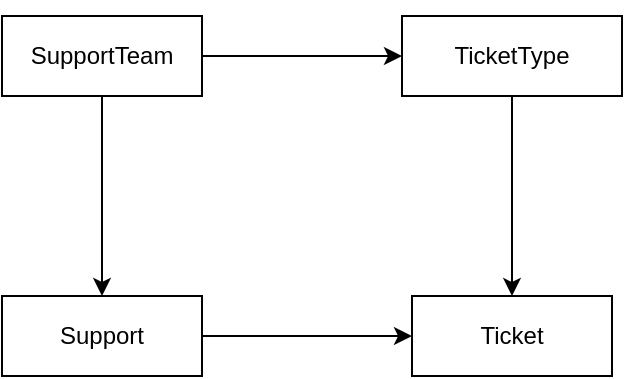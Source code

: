 <mxfile version="22.0.4" type="device">
  <diagram id="R2lEEEUBdFMjLlhIrx00" name="Page-1">
    <mxGraphModel dx="1195" dy="625" grid="1" gridSize="10" guides="1" tooltips="1" connect="1" arrows="1" fold="1" page="1" pageScale="1" pageWidth="850" pageHeight="1100" math="0" shadow="0" extFonts="Permanent Marker^https://fonts.googleapis.com/css?family=Permanent+Marker">
      <root>
        <mxCell id="0" />
        <mxCell id="1" parent="0" />
        <mxCell id="p2d1YtB3JZNKJgh4M0qb-5" style="edgeStyle=orthogonalEdgeStyle;rounded=0;orthogonalLoop=1;jettySize=auto;html=1;entryX=0.5;entryY=0;entryDx=0;entryDy=0;" edge="1" parent="1" source="p2d1YtB3JZNKJgh4M0qb-1" target="p2d1YtB3JZNKJgh4M0qb-2">
          <mxGeometry relative="1" as="geometry" />
        </mxCell>
        <mxCell id="p2d1YtB3JZNKJgh4M0qb-6" style="edgeStyle=orthogonalEdgeStyle;rounded=0;orthogonalLoop=1;jettySize=auto;html=1;entryX=0;entryY=0.5;entryDx=0;entryDy=0;exitX=0.5;exitY=0;exitDx=0;exitDy=0;" edge="1" parent="1" source="p2d1YtB3JZNKJgh4M0qb-1" target="p2d1YtB3JZNKJgh4M0qb-7">
          <mxGeometry relative="1" as="geometry">
            <mxPoint x="310" y="90" as="targetPoint" />
            <Array as="points">
              <mxPoint x="410" y="90" />
            </Array>
          </mxGeometry>
        </mxCell>
        <mxCell id="p2d1YtB3JZNKJgh4M0qb-1" value="SupportTeam" style="whiteSpace=wrap;html=1;align=center;" vertex="1" parent="1">
          <mxGeometry x="340" y="70" width="100" height="40" as="geometry" />
        </mxCell>
        <mxCell id="p2d1YtB3JZNKJgh4M0qb-10" style="edgeStyle=orthogonalEdgeStyle;rounded=0;orthogonalLoop=1;jettySize=auto;html=1;entryX=0;entryY=0.5;entryDx=0;entryDy=0;" edge="1" parent="1" source="p2d1YtB3JZNKJgh4M0qb-2" target="p2d1YtB3JZNKJgh4M0qb-3">
          <mxGeometry relative="1" as="geometry" />
        </mxCell>
        <mxCell id="p2d1YtB3JZNKJgh4M0qb-2" value="Support" style="whiteSpace=wrap;html=1;align=center;" vertex="1" parent="1">
          <mxGeometry x="340" y="210" width="100" height="40" as="geometry" />
        </mxCell>
        <mxCell id="p2d1YtB3JZNKJgh4M0qb-3" value="Ticket" style="whiteSpace=wrap;html=1;align=center;" vertex="1" parent="1">
          <mxGeometry x="545" y="210" width="100" height="40" as="geometry" />
        </mxCell>
        <mxCell id="p2d1YtB3JZNKJgh4M0qb-9" style="edgeStyle=orthogonalEdgeStyle;rounded=0;orthogonalLoop=1;jettySize=auto;html=1;entryX=0.5;entryY=0;entryDx=0;entryDy=0;" edge="1" parent="1" source="p2d1YtB3JZNKJgh4M0qb-7" target="p2d1YtB3JZNKJgh4M0qb-3">
          <mxGeometry relative="1" as="geometry">
            <Array as="points">
              <mxPoint x="595" y="180" />
            </Array>
          </mxGeometry>
        </mxCell>
        <mxCell id="p2d1YtB3JZNKJgh4M0qb-7" value="TicketType" style="whiteSpace=wrap;html=1;align=center;" vertex="1" parent="1">
          <mxGeometry x="540" y="70" width="110" height="40" as="geometry" />
        </mxCell>
      </root>
    </mxGraphModel>
  </diagram>
</mxfile>
